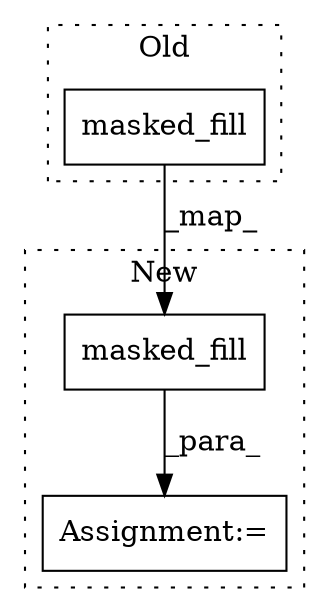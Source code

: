 digraph G {
subgraph cluster0 {
1 [label="masked_fill" a="32" s="3110,3144" l="12,1" shape="box"];
label = "Old";
style="dotted";
}
subgraph cluster1 {
2 [label="masked_fill" a="32" s="2781,2815" l="12,1" shape="box"];
3 [label="Assignment:=" a="7" s="2956" l="1" shape="box"];
label = "New";
style="dotted";
}
1 -> 2 [label="_map_"];
2 -> 3 [label="_para_"];
}